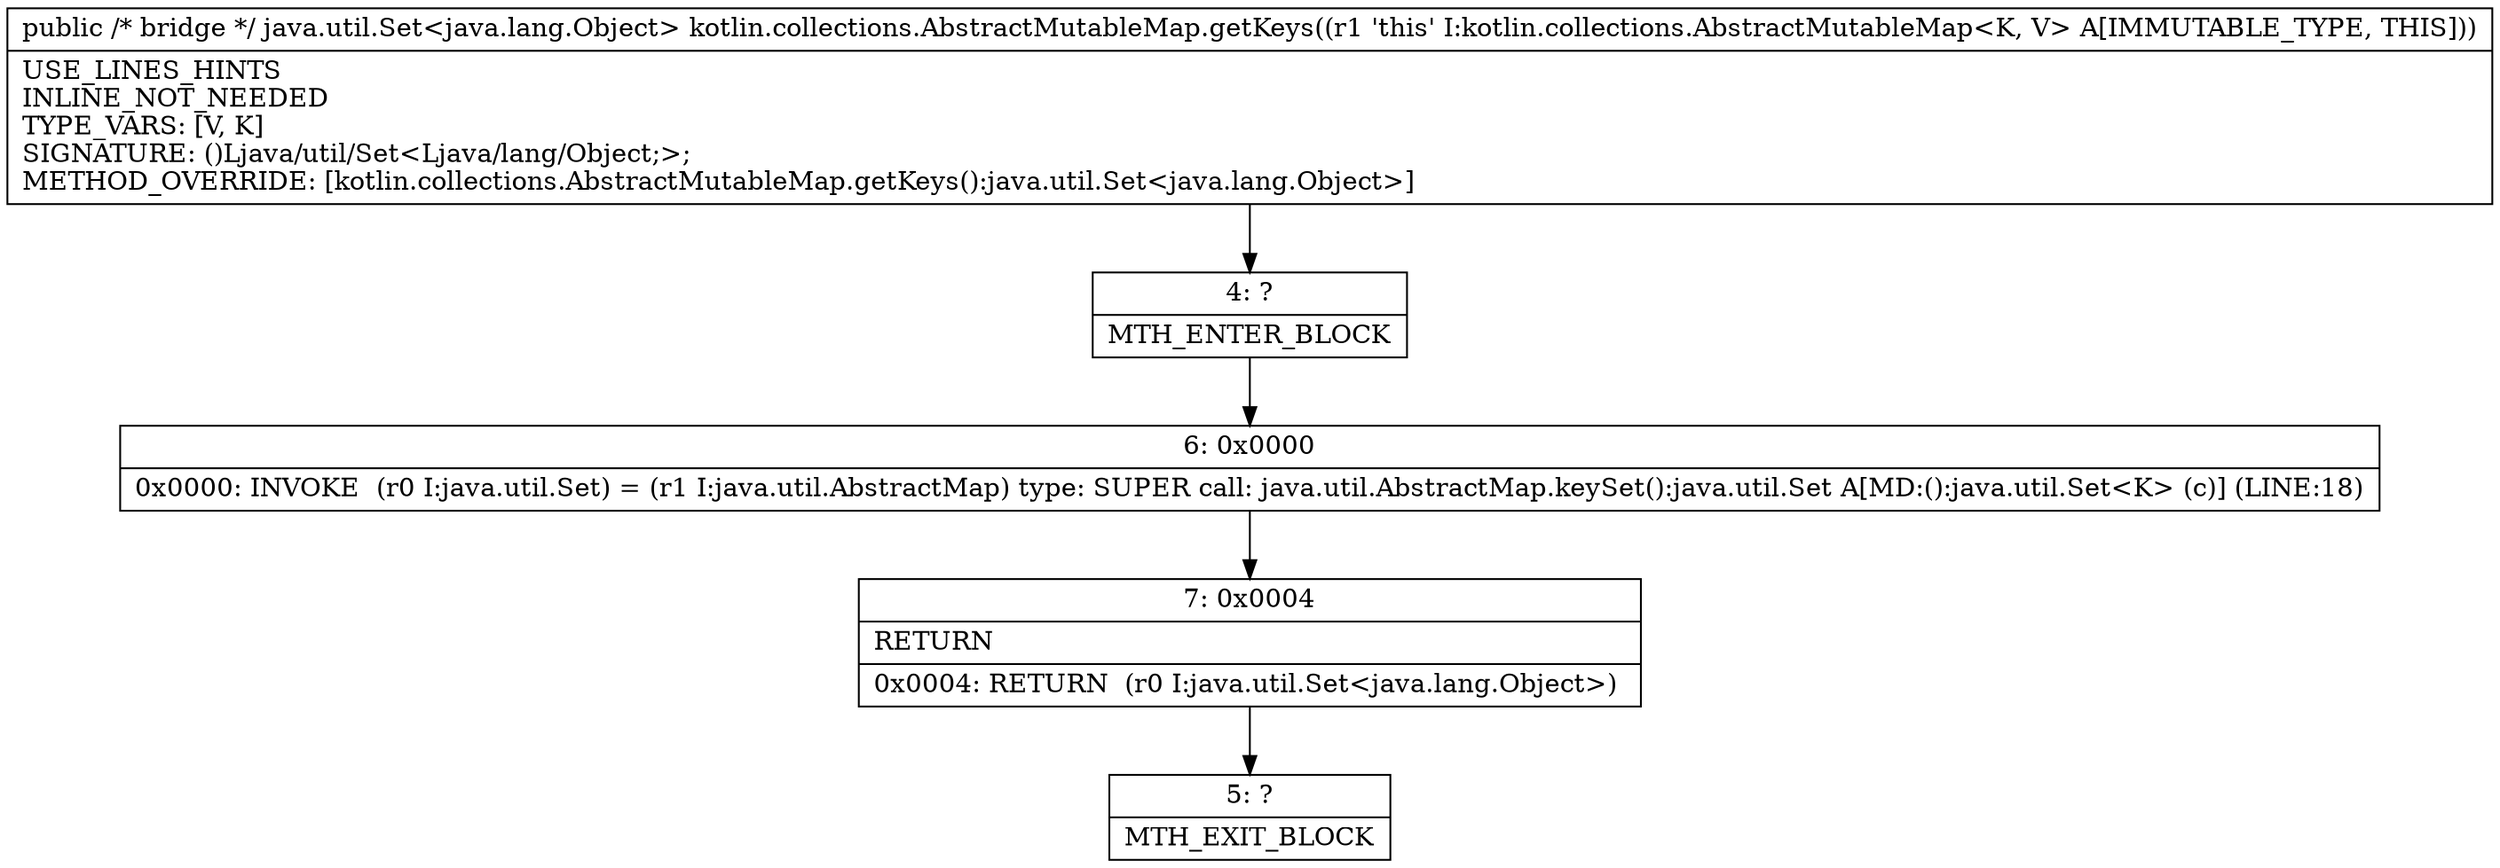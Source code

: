 digraph "CFG forkotlin.collections.AbstractMutableMap.getKeys()Ljava\/util\/Set;" {
Node_4 [shape=record,label="{4\:\ ?|MTH_ENTER_BLOCK\l}"];
Node_6 [shape=record,label="{6\:\ 0x0000|0x0000: INVOKE  (r0 I:java.util.Set) = (r1 I:java.util.AbstractMap) type: SUPER call: java.util.AbstractMap.keySet():java.util.Set A[MD:():java.util.Set\<K\> (c)] (LINE:18)\l}"];
Node_7 [shape=record,label="{7\:\ 0x0004|RETURN\l|0x0004: RETURN  (r0 I:java.util.Set\<java.lang.Object\>) \l}"];
Node_5 [shape=record,label="{5\:\ ?|MTH_EXIT_BLOCK\l}"];
MethodNode[shape=record,label="{public \/* bridge *\/ java.util.Set\<java.lang.Object\> kotlin.collections.AbstractMutableMap.getKeys((r1 'this' I:kotlin.collections.AbstractMutableMap\<K, V\> A[IMMUTABLE_TYPE, THIS]))  | USE_LINES_HINTS\lINLINE_NOT_NEEDED\lTYPE_VARS: [V, K]\lSIGNATURE: ()Ljava\/util\/Set\<Ljava\/lang\/Object;\>;\lMETHOD_OVERRIDE: [kotlin.collections.AbstractMutableMap.getKeys():java.util.Set\<java.lang.Object\>]\l}"];
MethodNode -> Node_4;Node_4 -> Node_6;
Node_6 -> Node_7;
Node_7 -> Node_5;
}

